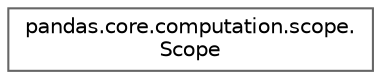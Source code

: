 digraph "Graphical Class Hierarchy"
{
 // LATEX_PDF_SIZE
  bgcolor="transparent";
  edge [fontname=Helvetica,fontsize=10,labelfontname=Helvetica,labelfontsize=10];
  node [fontname=Helvetica,fontsize=10,shape=box,height=0.2,width=0.4];
  rankdir="LR";
  Node0 [id="Node000000",label="pandas.core.computation.scope.\lScope",height=0.2,width=0.4,color="grey40", fillcolor="white", style="filled",URL="$dc/dfb/classpandas_1_1core_1_1computation_1_1scope_1_1Scope.html",tooltip=" "];
}

